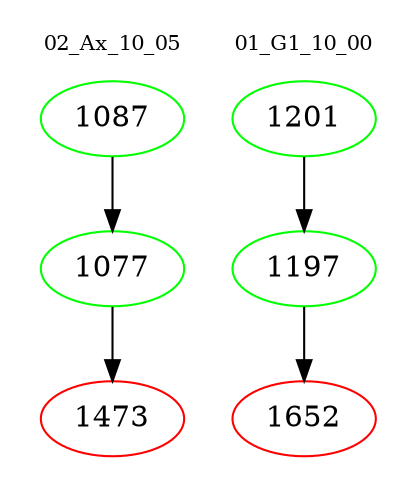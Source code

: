 digraph{
subgraph cluster_0 {
color = white
label = "02_Ax_10_05";
fontsize=10;
T0_1087 [label="1087", color="green"]
T0_1087 -> T0_1077 [color="black"]
T0_1077 [label="1077", color="green"]
T0_1077 -> T0_1473 [color="black"]
T0_1473 [label="1473", color="red"]
}
subgraph cluster_1 {
color = white
label = "01_G1_10_00";
fontsize=10;
T1_1201 [label="1201", color="green"]
T1_1201 -> T1_1197 [color="black"]
T1_1197 [label="1197", color="green"]
T1_1197 -> T1_1652 [color="black"]
T1_1652 [label="1652", color="red"]
}
}
